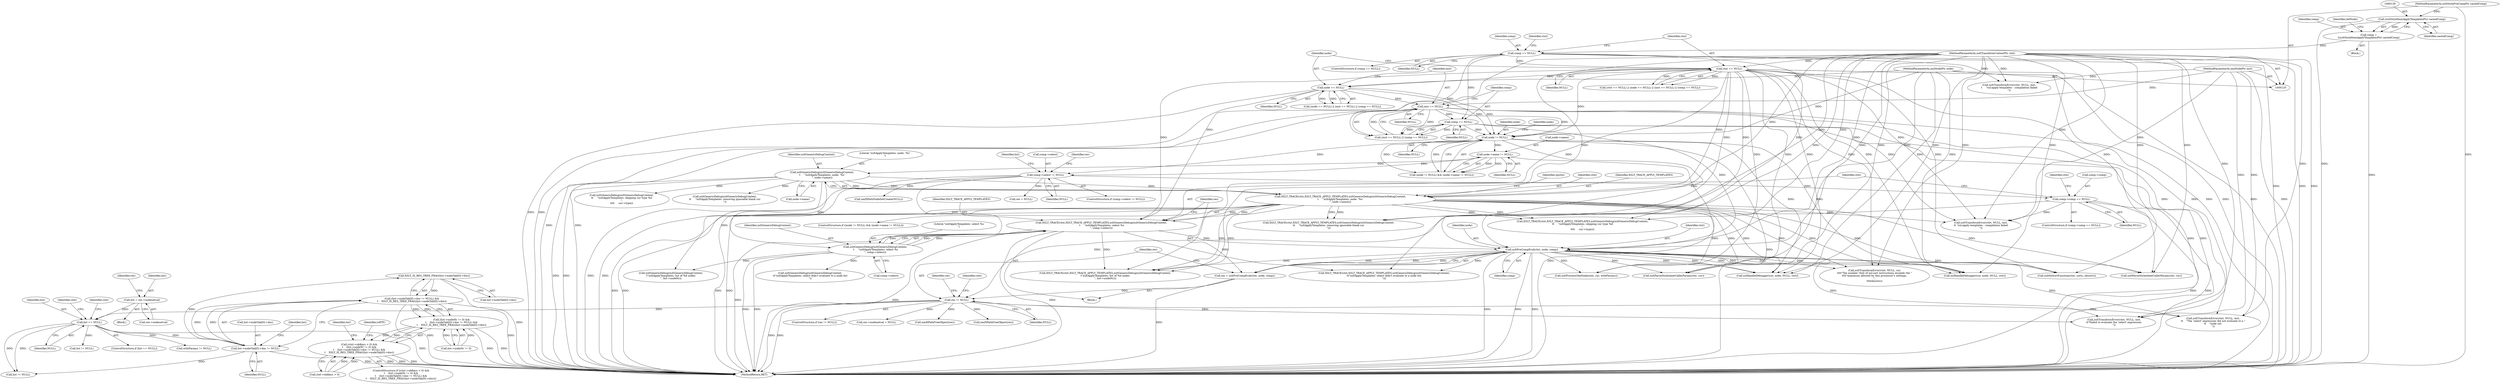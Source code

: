 digraph "0_Chrome_96dbafe288dbe2f0cc45fa3c39daf6d0c37acbab_33@array" {
"1000387" [label="(Call,XSLT_IS_RES_TREE_FRAG(list->nodeTab[0]->doc))"];
"1000378" [label="(Call,list->nodeTab[0]->doc != NULL)"];
"1000353" [label="(Call,list == NULL)"];
"1000312" [label="(Call,list = res->nodesetval)"];
"1000301" [label="(Call,res != NULL)"];
"1000294" [label="(Call,res = xsltPreCompEval(ctxt, node, comp))"];
"1000296" [label="(Call,xsltPreCompEval(ctxt, node, comp))"];
"1000285" [label="(Call,XSLT_TRACE(ctxt,XSLT_TRACE_APPLY_TEMPLATES,xsltGenericDebug(xsltGenericDebugContext,\n \t     \"xsltApplyTemplates: select %s\n\", comp->select)))"];
"1000193" [label="(Call,XSLT_TRACE(ctxt,XSLT_TRACE_APPLY_TEMPLATES,xsltGenericDebug(xsltGenericDebugContext,\n\t     \"xsltApplyTemplates: node: '%s'\n\", node->name)))"];
"1000168" [label="(Call,ctxt == NULL)"];
"1000121" [label="(MethodParameterIn,xsltTransformContextPtr ctxt)"];
"1000156" [label="(Call,comp == NULL)"];
"1000127" [label="(Call,comp =\n\t(xsltStyleItemApplyTemplatesPtr) castedComp)"];
"1000129" [label="(Call,(xsltStyleItemApplyTemplatesPtr) castedComp)"];
"1000124" [label="(MethodParameterIn,xsltStylePreCompPtr castedComp)"];
"1000196" [label="(Call,xsltGenericDebug(xsltGenericDebugContext,\n\t     \"xsltApplyTemplates: node: '%s'\n\", node->name))"];
"1000188" [label="(Call,node->name != NULL)"];
"1000185" [label="(Call,node != NULL)"];
"1000172" [label="(Call,node == NULL)"];
"1000122" [label="(MethodParameterIn,xmlNodePtr node)"];
"1000176" [label="(Call,inst == NULL)"];
"1000123" [label="(MethodParameterIn,xmlNodePtr inst)"];
"1000179" [label="(Call,comp == NULL)"];
"1000288" [label="(Call,xsltGenericDebug(xsltGenericDebugContext,\n \t     \"xsltApplyTemplates: select %s\n\", comp->select))"];
"1000262" [label="(Call,comp->select != NULL)"];
"1000273" [label="(Call,comp->comp == NULL)"];
"1000377" [label="(Call,(list->nodeTab[0]->doc != NULL) &&\n\t    XSLT_IS_RES_TREE_FRAG(list->nodeTab[0]->doc))"];
"1000371" [label="(Call,(list->nodeNr != 0) &&\n\t    (list->nodeTab[0]->doc != NULL) &&\n\t    XSLT_IS_RES_TREE_FRAG(list->nodeTab[0]->doc))"];
"1000365" [label="(Call,(ctxt->nbKeys > 0) &&\n\t    (list->nodeNr != 0) &&\n\t    (list->nodeTab[0]->doc != NULL) &&\n\t    XSLT_IS_RES_TREE_FRAG(list->nodeTab[0]->doc))"];
"1000161" [label="(Identifier,ctxt)"];
"1000170" [label="(Identifier,NULL)"];
"1000296" [label="(Call,xsltPreCompEval(ctxt, node, comp))"];
"1000756" [label="(Call,xslHandleDebugger(cur, node, NULL, ctxt))"];
"1000180" [label="(Identifier,comp)"];
"1000397" [label="(Identifier,isRTF)"];
"1000297" [label="(Identifier,ctxt)"];
"1000194" [label="(Identifier,ctxt)"];
"1000198" [label="(Literal,\"xsltApplyTemplates: node: '%s'\n\")"];
"1000176" [label="(Call,inst == NULL)"];
"1000337" [label="(Call,xmlXPathFreeObject(res))"];
"1000625" [label="(Identifier,list)"];
"1000261" [label="(ControlStructure,if (comp->select != NULL))"];
"1000672" [label="(Call,xslHandleDebugger(cur, node, NULL, ctxt))"];
"1000387" [label="(Call,XSLT_IS_RES_TREE_FRAG(list->nodeTab[0]->doc))"];
"1000591" [label="(Call,xsltGenericDebug(xsltGenericDebugContext,\n\t\t     \"xsltApplyTemplates: skipping cur type %d\n\",\n\t\t\t\t     cur->type))"];
"1000190" [label="(Identifier,node)"];
"1000181" [label="(Identifier,NULL)"];
"1000319" [label="(Identifier,res)"];
"1000610" [label="(Call,XSLT_TRACE(ctxt,XSLT_TRACE_APPLY_TEMPLATES,xsltGenericDebug(xsltGenericDebugContext,\n\t\t     \"xsltApplyTemplates: removing ignorable blank cur\n\")))"];
"1000263" [label="(Call,comp->select)"];
"1000299" [label="(Identifier,comp)"];
"1000613" [label="(Call,xsltGenericDebug(xsltGenericDebugContext,\n\t\t     \"xsltApplyTemplates: removing ignorable blank cur\n\"))"];
"1000378" [label="(Call,list->nodeTab[0]->doc != NULL)"];
"1000121" [label="(MethodParameterIn,xsltTransformContextPtr ctxt)"];
"1000266" [label="(Identifier,NULL)"];
"1000313" [label="(Identifier,list)"];
"1000285" [label="(Call,XSLT_TRACE(ctxt,XSLT_TRACE_APPLY_TEMPLATES,xsltGenericDebug(xsltGenericDebugContext,\n \t     \"xsltApplyTemplates: select %s\n\", comp->select)))"];
"1000358" [label="(Identifier,ctxt)"];
"1000388" [label="(Call,list->nodeTab[0]->doc)"];
"1000311" [label="(Block,)"];
"1000183" [label="(ControlStructure,if ((node != NULL) && (node->name != NULL)))"];
"1000270" [label="(Identifier,res)"];
"1000193" [label="(Call,XSLT_TRACE(ctxt,XSLT_TRACE_APPLY_TEMPLATES,xsltGenericDebug(xsltGenericDebugContext,\n\t     \"xsltApplyTemplates: node: '%s'\n\", node->name)))"];
"1000291" [label="(Call,comp->select)"];
"1000354" [label="(Identifier,list)"];
"1000414" [label="(Call,xmlXPathNodeSetCreate(NULL))"];
"1000289" [label="(Identifier,xsltGenericDebugContext)"];
"1000314" [label="(Call,res->nodesetval)"];
"1000156" [label="(Call,comp == NULL)"];
"1000177" [label="(Identifier,inst)"];
"1000365" [label="(Call,(ctxt->nbKeys > 0) &&\n\t    (list->nodeNr != 0) &&\n\t    (list->nodeTab[0]->doc != NULL) &&\n\t    XSLT_IS_RES_TREE_FRAG(list->nodeTab[0]->doc))"];
"1000127" [label="(Call,comp =\n\t(xsltStyleItemApplyTemplatesPtr) castedComp)"];
"1000334" [label="(Call,xmlXPathFreeObject(res))"];
"1000267" [label="(Block,)"];
"1000277" [label="(Identifier,NULL)"];
"1000167" [label="(Call,(ctxt == NULL) || (node == NULL) || (inst == NULL) || (comp == NULL))"];
"1000188" [label="(Call,node->name != NULL)"];
"1000295" [label="(Identifier,res)"];
"1000124" [label="(MethodParameterIn,xsltStylePreCompPtr castedComp)"];
"1000199" [label="(Call,node->name)"];
"1000192" [label="(Identifier,NULL)"];
"1000185" [label="(Call,node != NULL)"];
"1000934" [label="(Call,list != NULL)"];
"1000352" [label="(ControlStructure,if (list == NULL))"];
"1000171" [label="(Call,(node == NULL) || (inst == NULL) || (comp == NULL))"];
"1000290" [label="(Literal,\"xsltApplyTemplates: select %s\n\")"];
"1000175" [label="(Call,(inst == NULL) || (comp == NULL))"];
"1000364" [label="(ControlStructure,if ((ctxt->nbKeys > 0) &&\n\t    (list->nodeNr != 0) &&\n\t    (list->nodeTab[0]->doc != NULL) &&\n\t    XSLT_IS_RES_TREE_FRAG(list->nodeTab[0]->doc)))"];
"1000174" [label="(Identifier,NULL)"];
"1000196" [label="(Call,xsltGenericDebug(xsltGenericDebugContext,\n\t     \"xsltApplyTemplates: node: '%s'\n\", node->name))"];
"1000921" [label="(Call,xsltProcessOneNode(ctxt, cur, withParams))"];
"1000125" [label="(Block,)"];
"1000160" [label="(Call,xsltTransformError(ctxt, NULL, inst,\n\t     \"xsl:apply-templates : compilation failed\n\"))"];
"1000302" [label="(Identifier,res)"];
"1000195" [label="(Identifier,XSLT_TRACE_APPLY_TEMPLATES)"];
"1000979" [label="(MethodReturn,RET)"];
"1000342" [label="(Identifier,ctxt)"];
"1000303" [label="(Identifier,NULL)"];
"1000122" [label="(MethodParameterIn,xmlNodePtr node)"];
"1000279" [label="(Call,xsltTransformError(ctxt, NULL, inst,\n\t\t \"xsl:apply-templates : compilation failed\n\"))"];
"1000179" [label="(Call,comp == NULL)"];
"1000928" [label="(Call,withParams != NULL)"];
"1000355" [label="(Identifier,NULL)"];
"1000189" [label="(Call,node->name)"];
"1000280" [label="(Identifier,ctxt)"];
"1000312" [label="(Call,list = res->nodesetval)"];
"1000129" [label="(Call,(xsltStyleItemApplyTemplatesPtr) castedComp)"];
"1000187" [label="(Identifier,NULL)"];
"1000588" [label="(Call,XSLT_TRACE(ctxt,XSLT_TRACE_APPLY_TEMPLATES,xsltGenericDebug(xsltGenericDebugContext,\n\t\t     \"xsltApplyTemplates: skipping cur type %d\n\",\n\t\t\t\t     cur->type)))"];
"1000184" [label="(Call,(node != NULL) && (node->name != NULL))"];
"1000288" [label="(Call,xsltGenericDebug(xsltGenericDebugContext,\n \t     \"xsltApplyTemplates: select %s\n\", comp->select))"];
"1000169" [label="(Identifier,ctxt)"];
"1000630" [label="(Call,xsltGenericDebug(xsltGenericDebugContext,\n\t\"xsltApplyTemplates: list of %d nodes\n\", list->nodeNr))"];
"1000368" [label="(Identifier,ctxt)"];
"1000301" [label="(Call,res != NULL)"];
"1000341" [label="(Call,xsltTransformError(ctxt, NULL, inst,\n\t\t\"Failed to evaluate the 'select' expression.\n\"))"];
"1000849" [label="(Call,xsltDoSortFunction(ctxt, sorts, nbsorts))"];
"1000360" [label="(Call,xsltGenericDebug(xsltGenericDebugContext,\n\t\t\"xsltApplyTemplates: select didn't evaluate to a node list\n\"))"];
"1000391" [label="(Identifier,list)"];
"1000294" [label="(Call,res = xsltPreCompEval(ctxt, node, comp))"];
"1000624" [label="(Call,list != NULL)"];
"1000128" [label="(Identifier,comp)"];
"1000186" [label="(Identifier,node)"];
"1000274" [label="(Call,comp->comp)"];
"1000793" [label="(Call,xsltParseStylesheetCallerParam(ctxt, cur))"];
"1000197" [label="(Identifier,xsltGenericDebugContext)"];
"1000273" [label="(Call,comp->comp == NULL)"];
"1000155" [label="(ControlStructure,if (comp == NULL))"];
"1000203" [label="(Identifier,xpctxt)"];
"1000286" [label="(Identifier,ctxt)"];
"1000357" [label="(Call,XSLT_TRACE(ctxt,XSLT_TRACE_APPLY_TEMPLATES,xsltGenericDebug(xsltGenericDebugContext,\n\t\t\"xsltApplyTemplates: select didn't evaluate to a node list\n\")))"];
"1000262" [label="(Call,comp->select != NULL)"];
"1000413" [label="(Identifier,list)"];
"1000366" [label="(Call,ctxt->nbKeys > 0)"];
"1000627" [label="(Call,XSLT_TRACE(ctxt,XSLT_TRACE_APPLY_TEMPLATES,xsltGenericDebug(xsltGenericDebugContext,\n\t\"xsltApplyTemplates: list of %d nodes\n\", list->nodeNr)))"];
"1000173" [label="(Identifier,node)"];
"1000157" [label="(Identifier,comp)"];
"1000372" [label="(Call,list->nodeNr != 0)"];
"1000123" [label="(MethodParameterIn,xmlNodePtr inst)"];
"1000353" [label="(Call,list == NULL)"];
"1000136" [label="(Identifier,delNode)"];
"1000300" [label="(ControlStructure,if (res != NULL))"];
"1000269" [label="(Call,res = NULL)"];
"1000272" [label="(ControlStructure,if (comp->comp == NULL))"];
"1000287" [label="(Identifier,XSLT_TRACE_APPLY_TEMPLATES)"];
"1000158" [label="(Identifier,NULL)"];
"1000298" [label="(Identifier,node)"];
"1000317" [label="(Call,res->nodesetval = NULL)"];
"1000371" [label="(Call,(list->nodeNr != 0) &&\n\t    (list->nodeTab[0]->doc != NULL) &&\n\t    XSLT_IS_RES_TREE_FRAG(list->nodeTab[0]->doc))"];
"1000308" [label="(Identifier,res)"];
"1000377" [label="(Call,(list->nodeTab[0]->doc != NULL) &&\n\t    XSLT_IS_RES_TREE_FRAG(list->nodeTab[0]->doc))"];
"1000709" [label="(Call,xsltParseStylesheetCallerParam(ctxt, cur))"];
"1000178" [label="(Identifier,NULL)"];
"1000386" [label="(Identifier,NULL)"];
"1000324" [label="(Call,xsltTransformError(ctxt, NULL, inst,\n\t\t    \"The 'select' expression did not evaluate to a \"\n\t\t    \"node set.\n\"))"];
"1000379" [label="(Call,list->nodeTab[0]->doc)"];
"1000819" [label="(Call,xsltTransformError(ctxt, NULL, cur,\n\t\t\t\t\"The number (%d) of xsl:sort instructions exceeds the \"\n\t\t\t\t\"maximum allowed by this processor's settings.\n\",\n\t\t\t\tnbsorts))"];
"1000168" [label="(Call,ctxt == NULL)"];
"1000172" [label="(Call,node == NULL)"];
"1000131" [label="(Identifier,castedComp)"];
"1000387" -> "1000377"  [label="AST: "];
"1000387" -> "1000388"  [label="CFG: "];
"1000388" -> "1000387"  [label="AST: "];
"1000377" -> "1000387"  [label="CFG: "];
"1000387" -> "1000979"  [label="DDG: "];
"1000387" -> "1000377"  [label="DDG: "];
"1000378" -> "1000387"  [label="DDG: "];
"1000378" -> "1000377"  [label="AST: "];
"1000378" -> "1000386"  [label="CFG: "];
"1000379" -> "1000378"  [label="AST: "];
"1000386" -> "1000378"  [label="AST: "];
"1000391" -> "1000378"  [label="CFG: "];
"1000377" -> "1000378"  [label="CFG: "];
"1000378" -> "1000979"  [label="DDG: "];
"1000378" -> "1000377"  [label="DDG: "];
"1000378" -> "1000377"  [label="DDG: "];
"1000353" -> "1000378"  [label="DDG: "];
"1000378" -> "1000624"  [label="DDG: "];
"1000353" -> "1000352"  [label="AST: "];
"1000353" -> "1000355"  [label="CFG: "];
"1000354" -> "1000353"  [label="AST: "];
"1000355" -> "1000353"  [label="AST: "];
"1000358" -> "1000353"  [label="CFG: "];
"1000368" -> "1000353"  [label="CFG: "];
"1000353" -> "1000979"  [label="DDG: "];
"1000312" -> "1000353"  [label="DDG: "];
"1000301" -> "1000353"  [label="DDG: "];
"1000353" -> "1000624"  [label="DDG: "];
"1000353" -> "1000624"  [label="DDG: "];
"1000353" -> "1000928"  [label="DDG: "];
"1000353" -> "1000934"  [label="DDG: "];
"1000312" -> "1000311"  [label="AST: "];
"1000312" -> "1000314"  [label="CFG: "];
"1000313" -> "1000312"  [label="AST: "];
"1000314" -> "1000312"  [label="AST: "];
"1000319" -> "1000312"  [label="CFG: "];
"1000301" -> "1000300"  [label="AST: "];
"1000301" -> "1000303"  [label="CFG: "];
"1000302" -> "1000301"  [label="AST: "];
"1000303" -> "1000301"  [label="AST: "];
"1000308" -> "1000301"  [label="CFG: "];
"1000342" -> "1000301"  [label="CFG: "];
"1000301" -> "1000979"  [label="DDG: "];
"1000301" -> "1000979"  [label="DDG: "];
"1000294" -> "1000301"  [label="DDG: "];
"1000273" -> "1000301"  [label="DDG: "];
"1000301" -> "1000317"  [label="DDG: "];
"1000301" -> "1000324"  [label="DDG: "];
"1000301" -> "1000334"  [label="DDG: "];
"1000301" -> "1000337"  [label="DDG: "];
"1000301" -> "1000341"  [label="DDG: "];
"1000294" -> "1000267"  [label="AST: "];
"1000294" -> "1000296"  [label="CFG: "];
"1000295" -> "1000294"  [label="AST: "];
"1000296" -> "1000294"  [label="AST: "];
"1000302" -> "1000294"  [label="CFG: "];
"1000294" -> "1000979"  [label="DDG: "];
"1000296" -> "1000294"  [label="DDG: "];
"1000296" -> "1000294"  [label="DDG: "];
"1000296" -> "1000294"  [label="DDG: "];
"1000296" -> "1000299"  [label="CFG: "];
"1000297" -> "1000296"  [label="AST: "];
"1000298" -> "1000296"  [label="AST: "];
"1000299" -> "1000296"  [label="AST: "];
"1000296" -> "1000979"  [label="DDG: "];
"1000296" -> "1000979"  [label="DDG: "];
"1000296" -> "1000979"  [label="DDG: "];
"1000285" -> "1000296"  [label="DDG: "];
"1000121" -> "1000296"  [label="DDG: "];
"1000185" -> "1000296"  [label="DDG: "];
"1000122" -> "1000296"  [label="DDG: "];
"1000156" -> "1000296"  [label="DDG: "];
"1000179" -> "1000296"  [label="DDG: "];
"1000296" -> "1000324"  [label="DDG: "];
"1000296" -> "1000341"  [label="DDG: "];
"1000296" -> "1000357"  [label="DDG: "];
"1000296" -> "1000627"  [label="DDG: "];
"1000296" -> "1000672"  [label="DDG: "];
"1000296" -> "1000672"  [label="DDG: "];
"1000296" -> "1000709"  [label="DDG: "];
"1000296" -> "1000756"  [label="DDG: "];
"1000296" -> "1000756"  [label="DDG: "];
"1000296" -> "1000793"  [label="DDG: "];
"1000296" -> "1000819"  [label="DDG: "];
"1000296" -> "1000849"  [label="DDG: "];
"1000296" -> "1000921"  [label="DDG: "];
"1000285" -> "1000267"  [label="AST: "];
"1000285" -> "1000288"  [label="CFG: "];
"1000286" -> "1000285"  [label="AST: "];
"1000287" -> "1000285"  [label="AST: "];
"1000288" -> "1000285"  [label="AST: "];
"1000295" -> "1000285"  [label="CFG: "];
"1000285" -> "1000979"  [label="DDG: "];
"1000285" -> "1000979"  [label="DDG: "];
"1000285" -> "1000979"  [label="DDG: "];
"1000193" -> "1000285"  [label="DDG: "];
"1000193" -> "1000285"  [label="DDG: "];
"1000168" -> "1000285"  [label="DDG: "];
"1000121" -> "1000285"  [label="DDG: "];
"1000288" -> "1000285"  [label="DDG: "];
"1000288" -> "1000285"  [label="DDG: "];
"1000288" -> "1000285"  [label="DDG: "];
"1000285" -> "1000357"  [label="DDG: "];
"1000285" -> "1000627"  [label="DDG: "];
"1000193" -> "1000183"  [label="AST: "];
"1000193" -> "1000196"  [label="CFG: "];
"1000194" -> "1000193"  [label="AST: "];
"1000195" -> "1000193"  [label="AST: "];
"1000196" -> "1000193"  [label="AST: "];
"1000203" -> "1000193"  [label="CFG: "];
"1000193" -> "1000979"  [label="DDG: "];
"1000193" -> "1000979"  [label="DDG: "];
"1000193" -> "1000979"  [label="DDG: "];
"1000193" -> "1000979"  [label="DDG: "];
"1000168" -> "1000193"  [label="DDG: "];
"1000121" -> "1000193"  [label="DDG: "];
"1000196" -> "1000193"  [label="DDG: "];
"1000196" -> "1000193"  [label="DDG: "];
"1000196" -> "1000193"  [label="DDG: "];
"1000193" -> "1000279"  [label="DDG: "];
"1000193" -> "1000588"  [label="DDG: "];
"1000193" -> "1000588"  [label="DDG: "];
"1000193" -> "1000610"  [label="DDG: "];
"1000193" -> "1000610"  [label="DDG: "];
"1000193" -> "1000627"  [label="DDG: "];
"1000193" -> "1000627"  [label="DDG: "];
"1000193" -> "1000672"  [label="DDG: "];
"1000193" -> "1000709"  [label="DDG: "];
"1000193" -> "1000756"  [label="DDG: "];
"1000193" -> "1000793"  [label="DDG: "];
"1000193" -> "1000819"  [label="DDG: "];
"1000193" -> "1000849"  [label="DDG: "];
"1000193" -> "1000921"  [label="DDG: "];
"1000168" -> "1000167"  [label="AST: "];
"1000168" -> "1000170"  [label="CFG: "];
"1000169" -> "1000168"  [label="AST: "];
"1000170" -> "1000168"  [label="AST: "];
"1000173" -> "1000168"  [label="CFG: "];
"1000167" -> "1000168"  [label="CFG: "];
"1000168" -> "1000979"  [label="DDG: "];
"1000168" -> "1000979"  [label="DDG: "];
"1000168" -> "1000167"  [label="DDG: "];
"1000168" -> "1000167"  [label="DDG: "];
"1000121" -> "1000168"  [label="DDG: "];
"1000156" -> "1000168"  [label="DDG: "];
"1000168" -> "1000172"  [label="DDG: "];
"1000168" -> "1000185"  [label="DDG: "];
"1000168" -> "1000279"  [label="DDG: "];
"1000168" -> "1000588"  [label="DDG: "];
"1000168" -> "1000610"  [label="DDG: "];
"1000168" -> "1000627"  [label="DDG: "];
"1000168" -> "1000672"  [label="DDG: "];
"1000168" -> "1000709"  [label="DDG: "];
"1000168" -> "1000756"  [label="DDG: "];
"1000168" -> "1000793"  [label="DDG: "];
"1000168" -> "1000819"  [label="DDG: "];
"1000168" -> "1000849"  [label="DDG: "];
"1000168" -> "1000921"  [label="DDG: "];
"1000121" -> "1000120"  [label="AST: "];
"1000121" -> "1000979"  [label="DDG: "];
"1000121" -> "1000160"  [label="DDG: "];
"1000121" -> "1000279"  [label="DDG: "];
"1000121" -> "1000324"  [label="DDG: "];
"1000121" -> "1000341"  [label="DDG: "];
"1000121" -> "1000357"  [label="DDG: "];
"1000121" -> "1000588"  [label="DDG: "];
"1000121" -> "1000610"  [label="DDG: "];
"1000121" -> "1000627"  [label="DDG: "];
"1000121" -> "1000672"  [label="DDG: "];
"1000121" -> "1000709"  [label="DDG: "];
"1000121" -> "1000756"  [label="DDG: "];
"1000121" -> "1000793"  [label="DDG: "];
"1000121" -> "1000819"  [label="DDG: "];
"1000121" -> "1000849"  [label="DDG: "];
"1000121" -> "1000921"  [label="DDG: "];
"1000156" -> "1000155"  [label="AST: "];
"1000156" -> "1000158"  [label="CFG: "];
"1000157" -> "1000156"  [label="AST: "];
"1000158" -> "1000156"  [label="AST: "];
"1000161" -> "1000156"  [label="CFG: "];
"1000169" -> "1000156"  [label="CFG: "];
"1000156" -> "1000979"  [label="DDG: "];
"1000156" -> "1000979"  [label="DDG: "];
"1000127" -> "1000156"  [label="DDG: "];
"1000156" -> "1000160"  [label="DDG: "];
"1000156" -> "1000175"  [label="DDG: "];
"1000156" -> "1000179"  [label="DDG: "];
"1000127" -> "1000125"  [label="AST: "];
"1000127" -> "1000129"  [label="CFG: "];
"1000128" -> "1000127"  [label="AST: "];
"1000129" -> "1000127"  [label="AST: "];
"1000136" -> "1000127"  [label="CFG: "];
"1000127" -> "1000979"  [label="DDG: "];
"1000129" -> "1000127"  [label="DDG: "];
"1000129" -> "1000131"  [label="CFG: "];
"1000130" -> "1000129"  [label="AST: "];
"1000131" -> "1000129"  [label="AST: "];
"1000129" -> "1000979"  [label="DDG: "];
"1000124" -> "1000129"  [label="DDG: "];
"1000124" -> "1000120"  [label="AST: "];
"1000124" -> "1000979"  [label="DDG: "];
"1000196" -> "1000199"  [label="CFG: "];
"1000197" -> "1000196"  [label="AST: "];
"1000198" -> "1000196"  [label="AST: "];
"1000199" -> "1000196"  [label="AST: "];
"1000196" -> "1000979"  [label="DDG: "];
"1000196" -> "1000979"  [label="DDG: "];
"1000188" -> "1000196"  [label="DDG: "];
"1000196" -> "1000288"  [label="DDG: "];
"1000196" -> "1000591"  [label="DDG: "];
"1000196" -> "1000613"  [label="DDG: "];
"1000196" -> "1000630"  [label="DDG: "];
"1000188" -> "1000184"  [label="AST: "];
"1000188" -> "1000192"  [label="CFG: "];
"1000189" -> "1000188"  [label="AST: "];
"1000192" -> "1000188"  [label="AST: "];
"1000184" -> "1000188"  [label="CFG: "];
"1000188" -> "1000979"  [label="DDG: "];
"1000188" -> "1000184"  [label="DDG: "];
"1000188" -> "1000184"  [label="DDG: "];
"1000185" -> "1000188"  [label="DDG: "];
"1000188" -> "1000262"  [label="DDG: "];
"1000185" -> "1000184"  [label="AST: "];
"1000185" -> "1000187"  [label="CFG: "];
"1000186" -> "1000185"  [label="AST: "];
"1000187" -> "1000185"  [label="AST: "];
"1000190" -> "1000185"  [label="CFG: "];
"1000184" -> "1000185"  [label="CFG: "];
"1000185" -> "1000979"  [label="DDG: "];
"1000185" -> "1000184"  [label="DDG: "];
"1000185" -> "1000184"  [label="DDG: "];
"1000172" -> "1000185"  [label="DDG: "];
"1000172" -> "1000185"  [label="DDG: "];
"1000122" -> "1000185"  [label="DDG: "];
"1000176" -> "1000185"  [label="DDG: "];
"1000179" -> "1000185"  [label="DDG: "];
"1000185" -> "1000262"  [label="DDG: "];
"1000185" -> "1000672"  [label="DDG: "];
"1000185" -> "1000756"  [label="DDG: "];
"1000172" -> "1000171"  [label="AST: "];
"1000172" -> "1000174"  [label="CFG: "];
"1000173" -> "1000172"  [label="AST: "];
"1000174" -> "1000172"  [label="AST: "];
"1000177" -> "1000172"  [label="CFG: "];
"1000171" -> "1000172"  [label="CFG: "];
"1000172" -> "1000979"  [label="DDG: "];
"1000172" -> "1000979"  [label="DDG: "];
"1000172" -> "1000171"  [label="DDG: "];
"1000172" -> "1000171"  [label="DDG: "];
"1000122" -> "1000172"  [label="DDG: "];
"1000172" -> "1000176"  [label="DDG: "];
"1000122" -> "1000120"  [label="AST: "];
"1000122" -> "1000979"  [label="DDG: "];
"1000122" -> "1000672"  [label="DDG: "];
"1000122" -> "1000756"  [label="DDG: "];
"1000176" -> "1000175"  [label="AST: "];
"1000176" -> "1000178"  [label="CFG: "];
"1000177" -> "1000176"  [label="AST: "];
"1000178" -> "1000176"  [label="AST: "];
"1000180" -> "1000176"  [label="CFG: "];
"1000175" -> "1000176"  [label="CFG: "];
"1000176" -> "1000979"  [label="DDG: "];
"1000176" -> "1000979"  [label="DDG: "];
"1000176" -> "1000175"  [label="DDG: "];
"1000176" -> "1000175"  [label="DDG: "];
"1000123" -> "1000176"  [label="DDG: "];
"1000176" -> "1000179"  [label="DDG: "];
"1000176" -> "1000279"  [label="DDG: "];
"1000176" -> "1000324"  [label="DDG: "];
"1000176" -> "1000341"  [label="DDG: "];
"1000123" -> "1000120"  [label="AST: "];
"1000123" -> "1000979"  [label="DDG: "];
"1000123" -> "1000160"  [label="DDG: "];
"1000123" -> "1000279"  [label="DDG: "];
"1000123" -> "1000324"  [label="DDG: "];
"1000123" -> "1000341"  [label="DDG: "];
"1000179" -> "1000175"  [label="AST: "];
"1000179" -> "1000181"  [label="CFG: "];
"1000180" -> "1000179"  [label="AST: "];
"1000181" -> "1000179"  [label="AST: "];
"1000175" -> "1000179"  [label="CFG: "];
"1000179" -> "1000979"  [label="DDG: "];
"1000179" -> "1000979"  [label="DDG: "];
"1000179" -> "1000175"  [label="DDG: "];
"1000179" -> "1000175"  [label="DDG: "];
"1000288" -> "1000291"  [label="CFG: "];
"1000289" -> "1000288"  [label="AST: "];
"1000290" -> "1000288"  [label="AST: "];
"1000291" -> "1000288"  [label="AST: "];
"1000288" -> "1000979"  [label="DDG: "];
"1000288" -> "1000979"  [label="DDG: "];
"1000262" -> "1000288"  [label="DDG: "];
"1000288" -> "1000360"  [label="DDG: "];
"1000288" -> "1000630"  [label="DDG: "];
"1000262" -> "1000261"  [label="AST: "];
"1000262" -> "1000266"  [label="CFG: "];
"1000263" -> "1000262"  [label="AST: "];
"1000266" -> "1000262"  [label="AST: "];
"1000270" -> "1000262"  [label="CFG: "];
"1000413" -> "1000262"  [label="CFG: "];
"1000262" -> "1000979"  [label="DDG: "];
"1000262" -> "1000979"  [label="DDG: "];
"1000262" -> "1000269"  [label="DDG: "];
"1000262" -> "1000273"  [label="DDG: "];
"1000262" -> "1000414"  [label="DDG: "];
"1000273" -> "1000272"  [label="AST: "];
"1000273" -> "1000277"  [label="CFG: "];
"1000274" -> "1000273"  [label="AST: "];
"1000277" -> "1000273"  [label="AST: "];
"1000280" -> "1000273"  [label="CFG: "];
"1000286" -> "1000273"  [label="CFG: "];
"1000273" -> "1000979"  [label="DDG: "];
"1000273" -> "1000979"  [label="DDG: "];
"1000273" -> "1000279"  [label="DDG: "];
"1000377" -> "1000371"  [label="AST: "];
"1000371" -> "1000377"  [label="CFG: "];
"1000377" -> "1000979"  [label="DDG: "];
"1000377" -> "1000979"  [label="DDG: "];
"1000377" -> "1000371"  [label="DDG: "];
"1000377" -> "1000371"  [label="DDG: "];
"1000371" -> "1000365"  [label="AST: "];
"1000371" -> "1000372"  [label="CFG: "];
"1000372" -> "1000371"  [label="AST: "];
"1000365" -> "1000371"  [label="CFG: "];
"1000371" -> "1000979"  [label="DDG: "];
"1000371" -> "1000979"  [label="DDG: "];
"1000371" -> "1000365"  [label="DDG: "];
"1000371" -> "1000365"  [label="DDG: "];
"1000372" -> "1000371"  [label="DDG: "];
"1000372" -> "1000371"  [label="DDG: "];
"1000365" -> "1000364"  [label="AST: "];
"1000365" -> "1000366"  [label="CFG: "];
"1000366" -> "1000365"  [label="AST: "];
"1000397" -> "1000365"  [label="CFG: "];
"1000625" -> "1000365"  [label="CFG: "];
"1000365" -> "1000979"  [label="DDG: "];
"1000365" -> "1000979"  [label="DDG: "];
"1000365" -> "1000979"  [label="DDG: "];
"1000366" -> "1000365"  [label="DDG: "];
"1000366" -> "1000365"  [label="DDG: "];
}
